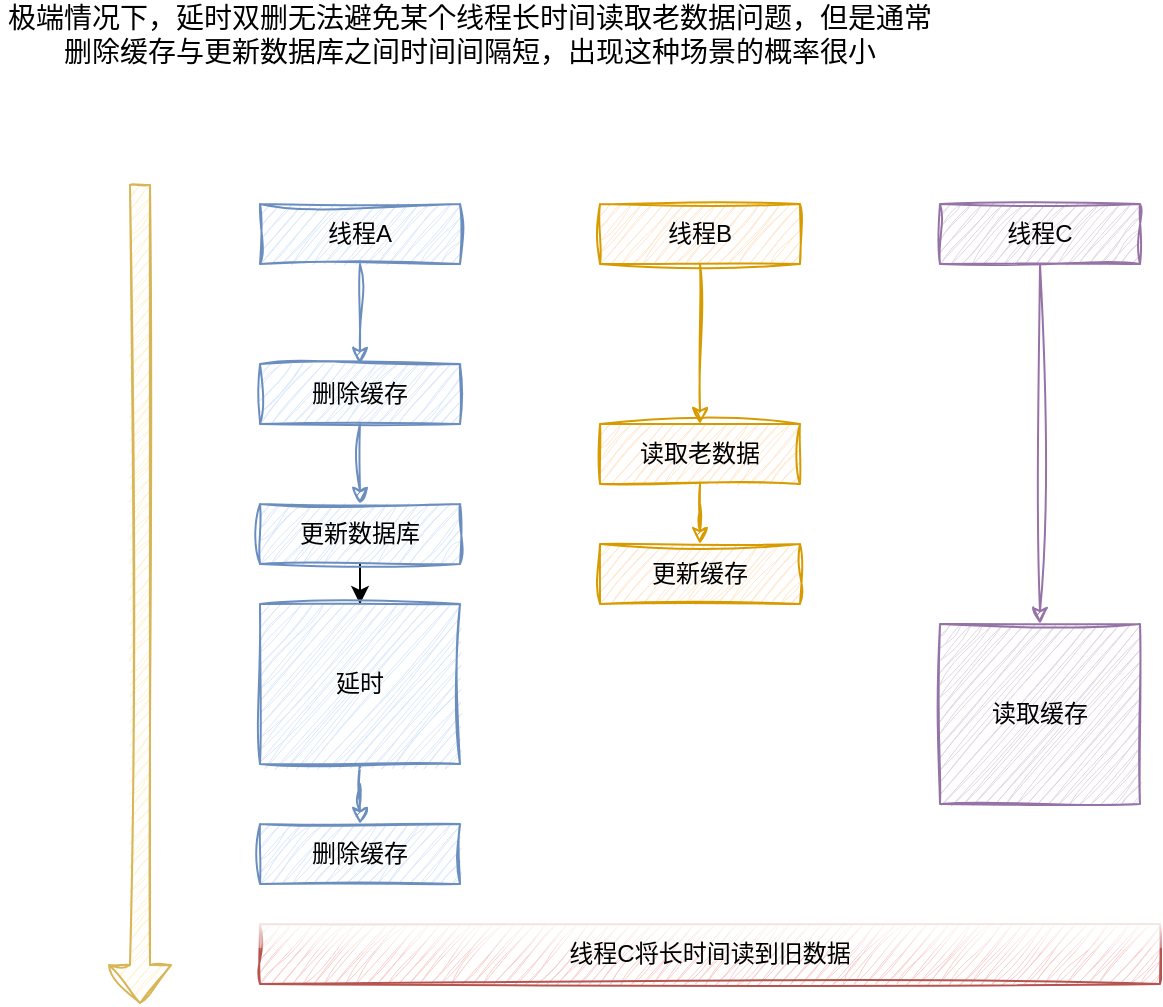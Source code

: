 <mxfile version="20.8.1" type="github">
  <diagram id="a8aPShCq_UQid2ik2_DB" name="第 1 页">
    <mxGraphModel dx="1434" dy="764" grid="1" gridSize="10" guides="1" tooltips="1" connect="1" arrows="1" fold="1" page="1" pageScale="1" pageWidth="2500" pageHeight="1600" math="0" shadow="0">
      <root>
        <mxCell id="0" />
        <mxCell id="1" parent="0" />
        <mxCell id="IvCIBFCN0AuGguPWQZP_-1" value="" style="shape=flexArrow;endArrow=classic;html=1;rounded=0;sketch=1;curveFitting=1;jiggle=2;fillColor=#fff2cc;strokeColor=#d6b656;" edge="1" parent="1">
          <mxGeometry width="50" height="50" relative="1" as="geometry">
            <mxPoint x="200" y="190" as="sourcePoint" />
            <mxPoint x="200" y="600" as="targetPoint" />
          </mxGeometry>
        </mxCell>
        <mxCell id="IvCIBFCN0AuGguPWQZP_-6" value="" style="edgeStyle=orthogonalEdgeStyle;rounded=0;orthogonalLoop=1;jettySize=auto;html=1;fillColor=#dae8fc;strokeColor=#6c8ebf;sketch=1;curveFitting=1;jiggle=2;" edge="1" parent="1" source="IvCIBFCN0AuGguPWQZP_-2" target="IvCIBFCN0AuGguPWQZP_-5">
          <mxGeometry relative="1" as="geometry" />
        </mxCell>
        <mxCell id="IvCIBFCN0AuGguPWQZP_-2" value="线程A" style="rounded=0;whiteSpace=wrap;html=1;fillColor=#dae8fc;strokeColor=#6c8ebf;sketch=1;curveFitting=1;jiggle=2;" vertex="1" parent="1">
          <mxGeometry x="260" y="200" width="100" height="30" as="geometry" />
        </mxCell>
        <mxCell id="IvCIBFCN0AuGguPWQZP_-17" style="edgeStyle=orthogonalEdgeStyle;rounded=0;orthogonalLoop=1;jettySize=auto;html=1;exitX=0.5;exitY=1;exitDx=0;exitDy=0;fillColor=#ffe6cc;strokeColor=#d79b00;sketch=1;curveFitting=1;jiggle=2;" edge="1" parent="1" source="IvCIBFCN0AuGguPWQZP_-3" target="IvCIBFCN0AuGguPWQZP_-13">
          <mxGeometry relative="1" as="geometry" />
        </mxCell>
        <mxCell id="IvCIBFCN0AuGguPWQZP_-3" value="线程B" style="rounded=0;whiteSpace=wrap;html=1;fillColor=#ffe6cc;strokeColor=#d79b00;sketch=1;curveFitting=1;jiggle=2;" vertex="1" parent="1">
          <mxGeometry x="430" y="200" width="100" height="30" as="geometry" />
        </mxCell>
        <mxCell id="IvCIBFCN0AuGguPWQZP_-8" value="" style="edgeStyle=orthogonalEdgeStyle;rounded=0;orthogonalLoop=1;jettySize=auto;html=1;fillColor=#dae8fc;strokeColor=#6c8ebf;sketch=1;curveFitting=1;jiggle=2;" edge="1" parent="1" source="IvCIBFCN0AuGguPWQZP_-5" target="IvCIBFCN0AuGguPWQZP_-7">
          <mxGeometry relative="1" as="geometry" />
        </mxCell>
        <mxCell id="IvCIBFCN0AuGguPWQZP_-5" value="删除缓存" style="rounded=0;whiteSpace=wrap;html=1;fillColor=#dae8fc;strokeColor=#6c8ebf;sketch=1;curveFitting=1;jiggle=2;" vertex="1" parent="1">
          <mxGeometry x="260" y="280" width="100" height="30" as="geometry" />
        </mxCell>
        <mxCell id="IvCIBFCN0AuGguPWQZP_-10" value="" style="edgeStyle=orthogonalEdgeStyle;rounded=0;orthogonalLoop=1;jettySize=auto;html=1;" edge="1" parent="1" source="IvCIBFCN0AuGguPWQZP_-7" target="IvCIBFCN0AuGguPWQZP_-9">
          <mxGeometry relative="1" as="geometry" />
        </mxCell>
        <mxCell id="IvCIBFCN0AuGguPWQZP_-7" value="更新数据库" style="rounded=0;whiteSpace=wrap;html=1;fillColor=#dae8fc;strokeColor=#6c8ebf;sketch=1;curveFitting=1;jiggle=2;" vertex="1" parent="1">
          <mxGeometry x="260" y="350" width="100" height="30" as="geometry" />
        </mxCell>
        <mxCell id="IvCIBFCN0AuGguPWQZP_-12" value="" style="edgeStyle=orthogonalEdgeStyle;rounded=0;orthogonalLoop=1;jettySize=auto;html=1;fillColor=#dae8fc;strokeColor=#6c8ebf;sketch=1;curveFitting=1;jiggle=2;" edge="1" parent="1" source="IvCIBFCN0AuGguPWQZP_-9" target="IvCIBFCN0AuGguPWQZP_-11">
          <mxGeometry relative="1" as="geometry" />
        </mxCell>
        <mxCell id="IvCIBFCN0AuGguPWQZP_-9" value="延时" style="rounded=0;whiteSpace=wrap;html=1;fillColor=#dae8fc;strokeColor=#6c8ebf;sketch=1;curveFitting=1;jiggle=2;" vertex="1" parent="1">
          <mxGeometry x="260" y="400" width="100" height="80" as="geometry" />
        </mxCell>
        <mxCell id="IvCIBFCN0AuGguPWQZP_-11" value="删除缓存" style="rounded=0;whiteSpace=wrap;html=1;fillColor=#dae8fc;strokeColor=#6c8ebf;sketch=1;curveFitting=1;jiggle=2;" vertex="1" parent="1">
          <mxGeometry x="260" y="510" width="100" height="30" as="geometry" />
        </mxCell>
        <mxCell id="IvCIBFCN0AuGguPWQZP_-15" value="" style="edgeStyle=orthogonalEdgeStyle;rounded=0;orthogonalLoop=1;jettySize=auto;html=1;sketch=1;curveFitting=1;jiggle=2;fillColor=#ffe6cc;strokeColor=#d79b00;" edge="1" parent="1" source="IvCIBFCN0AuGguPWQZP_-13" target="IvCIBFCN0AuGguPWQZP_-14">
          <mxGeometry relative="1" as="geometry" />
        </mxCell>
        <mxCell id="IvCIBFCN0AuGguPWQZP_-13" value="读取老数据" style="rounded=0;whiteSpace=wrap;html=1;fillColor=#ffe6cc;strokeColor=#d79b00;sketch=1;curveFitting=1;jiggle=2;" vertex="1" parent="1">
          <mxGeometry x="430" y="310" width="100" height="30" as="geometry" />
        </mxCell>
        <mxCell id="IvCIBFCN0AuGguPWQZP_-14" value="更新缓存" style="rounded=0;whiteSpace=wrap;html=1;fillColor=#ffe6cc;strokeColor=#d79b00;sketch=1;curveFitting=1;jiggle=2;" vertex="1" parent="1">
          <mxGeometry x="430" y="370" width="100" height="30" as="geometry" />
        </mxCell>
        <mxCell id="IvCIBFCN0AuGguPWQZP_-19" value="" style="edgeStyle=orthogonalEdgeStyle;rounded=0;orthogonalLoop=1;jettySize=auto;html=1;fillColor=#e1d5e7;strokeColor=#9673a6;sketch=1;curveFitting=1;jiggle=2;" edge="1" parent="1" source="IvCIBFCN0AuGguPWQZP_-16" target="IvCIBFCN0AuGguPWQZP_-18">
          <mxGeometry relative="1" as="geometry" />
        </mxCell>
        <mxCell id="IvCIBFCN0AuGguPWQZP_-16" value="线程C" style="rounded=0;whiteSpace=wrap;html=1;fillColor=#e1d5e7;strokeColor=#9673a6;sketch=1;curveFitting=1;jiggle=2;" vertex="1" parent="1">
          <mxGeometry x="600" y="200" width="100" height="30" as="geometry" />
        </mxCell>
        <mxCell id="IvCIBFCN0AuGguPWQZP_-18" value="读取缓存" style="rounded=0;whiteSpace=wrap;html=1;fillColor=#e1d5e7;strokeColor=#9673a6;sketch=1;curveFitting=1;jiggle=2;" vertex="1" parent="1">
          <mxGeometry x="600" y="410" width="100" height="90" as="geometry" />
        </mxCell>
        <mxCell id="IvCIBFCN0AuGguPWQZP_-20" value="线程C将长时间读到旧数据" style="rounded=0;whiteSpace=wrap;html=1;fillColor=#f8cecc;strokeColor=#b85450;glass=1;sketch=1;curveFitting=1;jiggle=2;" vertex="1" parent="1">
          <mxGeometry x="260" y="560" width="450" height="30" as="geometry" />
        </mxCell>
        <mxCell id="IvCIBFCN0AuGguPWQZP_-21" value="&lt;font style=&quot;font-size: 14px;&quot;&gt;极端情况下，延时双删无法避免某个线程长时间读取老数据问题，但是通常删除缓存与更新数据库之间时间间隔短，出现这种场景的概率很小&lt;/font&gt;" style="text;html=1;strokeColor=none;fillColor=none;align=center;verticalAlign=middle;whiteSpace=wrap;rounded=0;glass=1;sketch=1;" vertex="1" parent="1">
          <mxGeometry x="130" y="100" width="470" height="30" as="geometry" />
        </mxCell>
      </root>
    </mxGraphModel>
  </diagram>
</mxfile>
